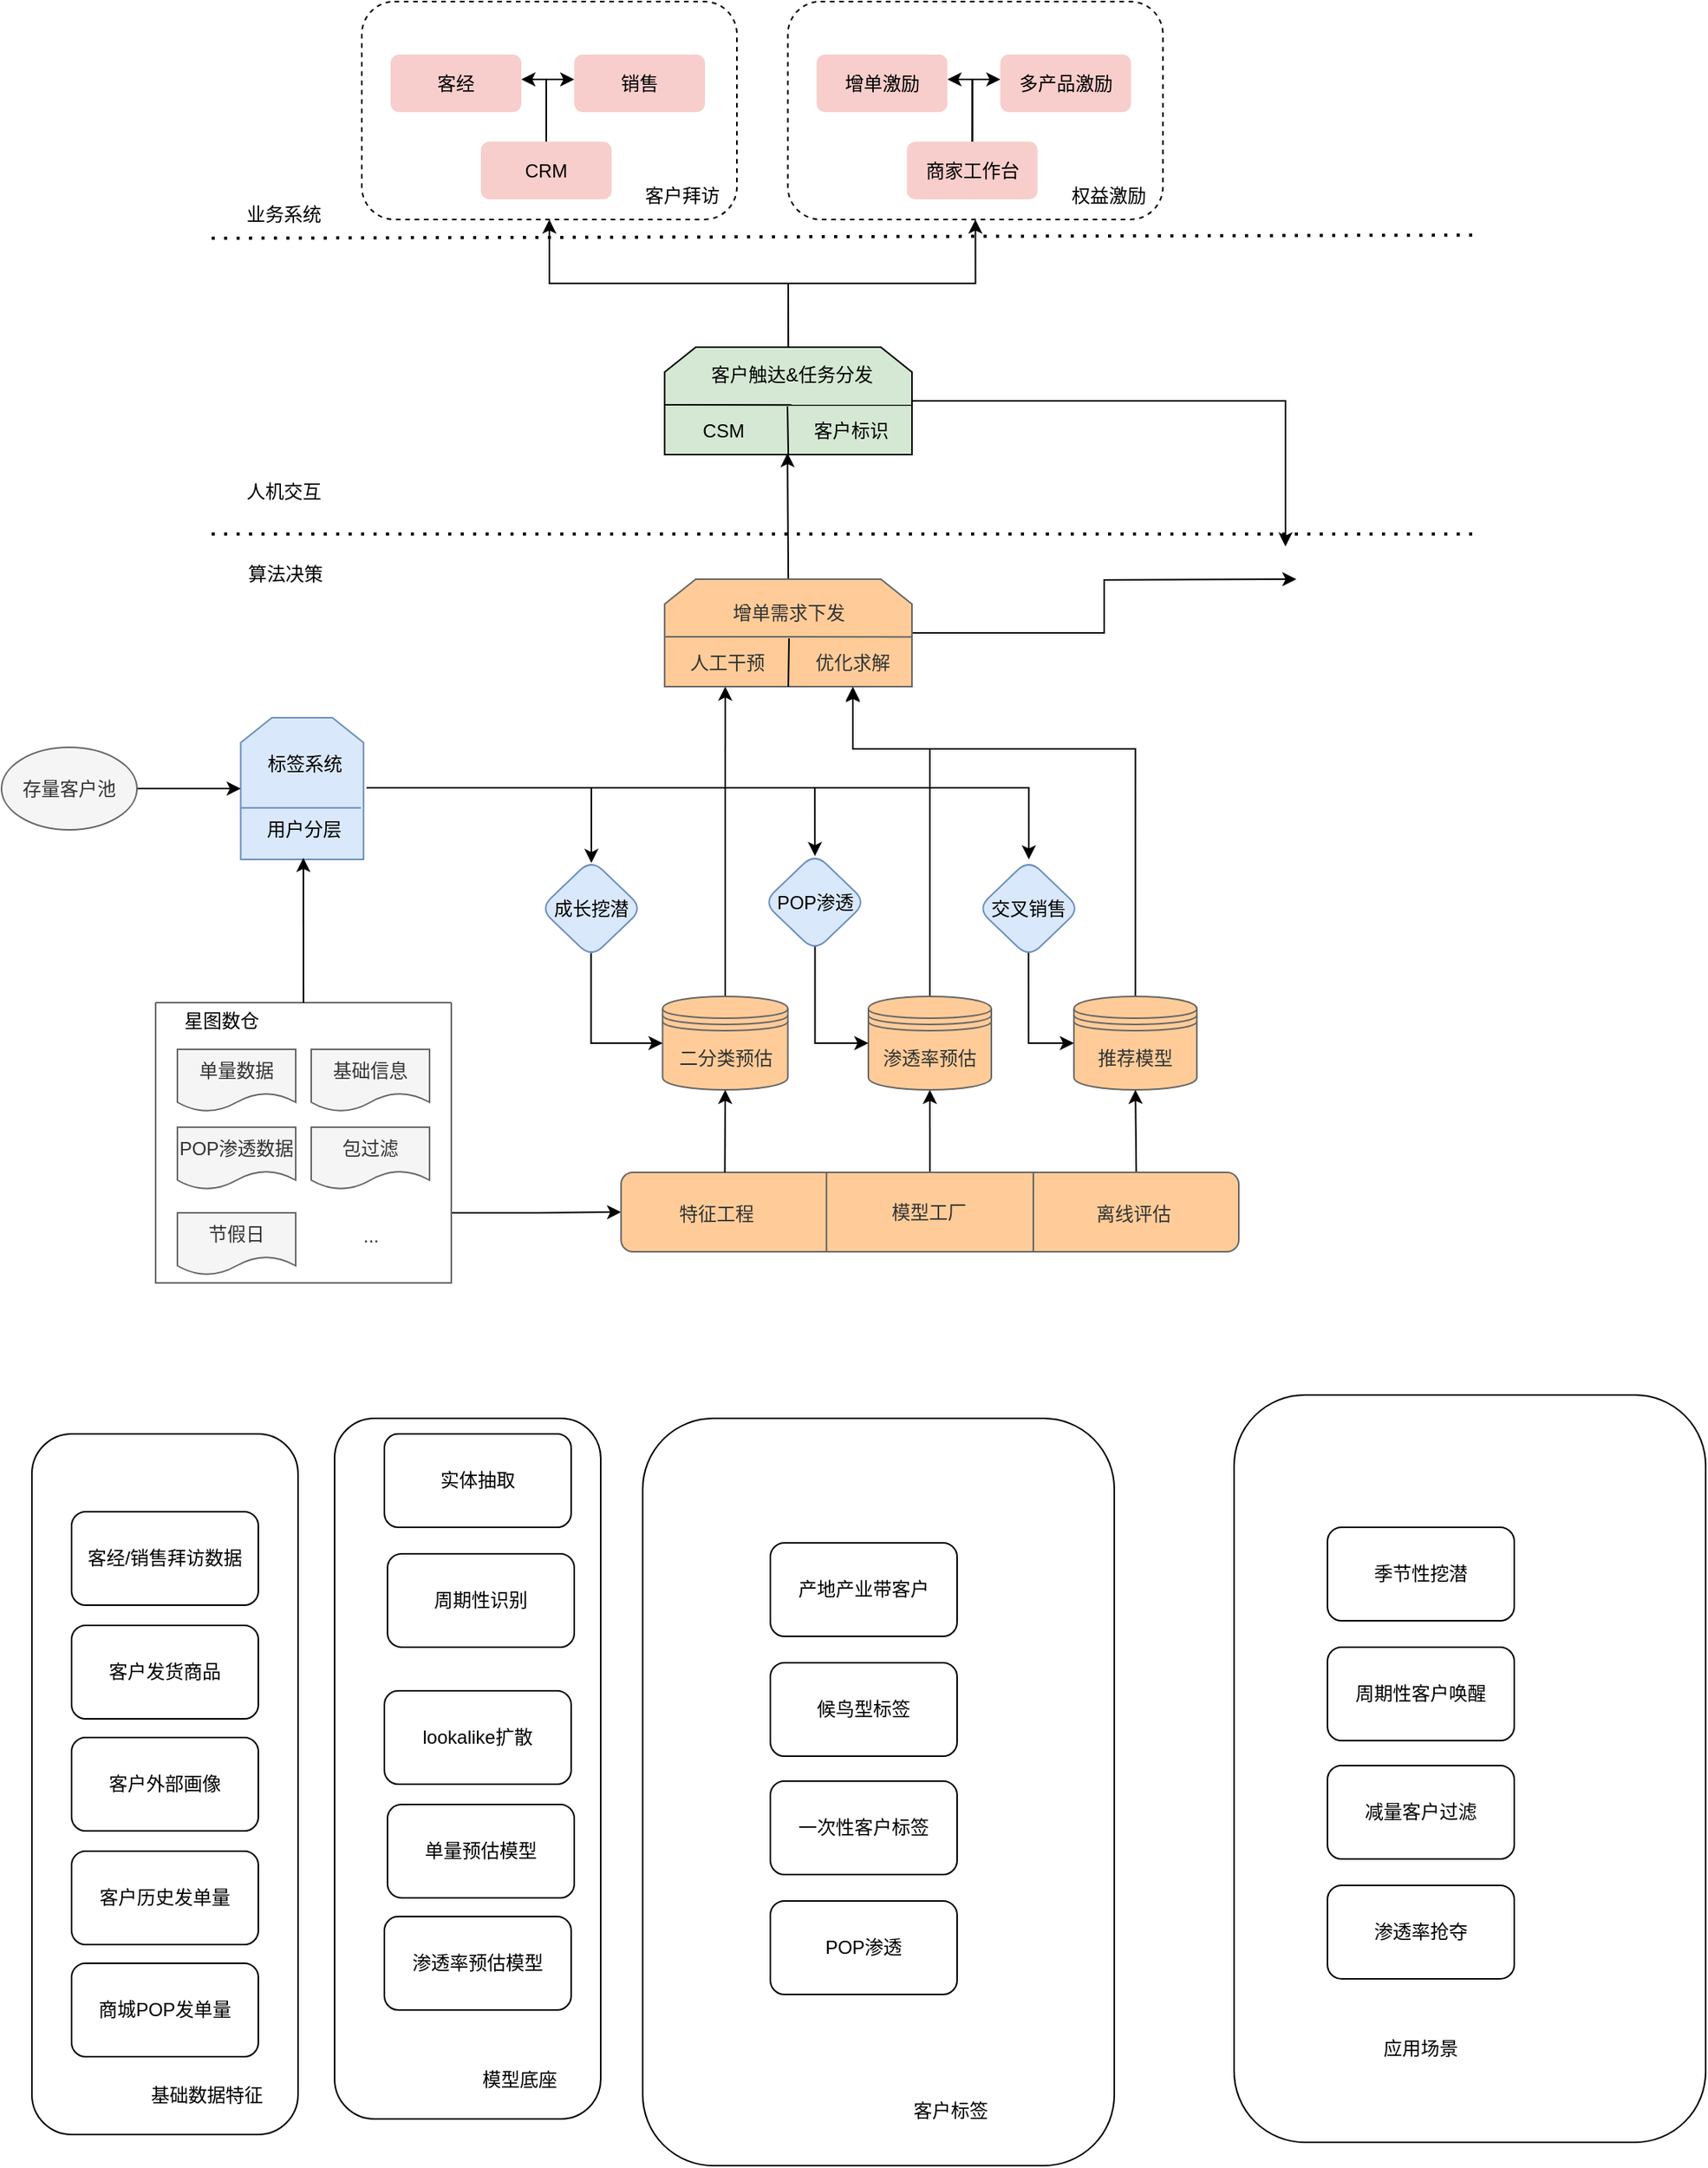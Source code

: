 <mxfile version="22.1.4" type="github">
  <diagram name="第 1 页" id="uQwY6oNXdNT7AZi6L0Dg">
    <mxGraphModel dx="1129" dy="718" grid="1" gridSize="10" guides="1" tooltips="1" connect="1" arrows="1" fold="1" page="1" pageScale="1" pageWidth="827" pageHeight="1169" math="0" shadow="0">
      <root>
        <mxCell id="0" />
        <mxCell id="1" parent="0" />
        <mxCell id="77OXvnUJzhluBKb-onQ--110" value="" style="rounded=1;whiteSpace=wrap;html=1;fillColor=none;" vertex="1" parent="1">
          <mxGeometry x="249" y="1730" width="171" height="450" as="geometry" />
        </mxCell>
        <mxCell id="77OXvnUJzhluBKb-onQ--2" value="" style="rounded=1;whiteSpace=wrap;html=1;strokeColor=default;fillColor=none;dashed=1;" vertex="1" parent="1">
          <mxGeometry x="266.5" y="820" width="241" height="140" as="geometry" />
        </mxCell>
        <mxCell id="77OXvnUJzhluBKb-onQ--3" style="edgeStyle=orthogonalEdgeStyle;rounded=0;orthogonalLoop=1;jettySize=auto;html=1;exitX=1;exitY=0.75;exitDx=0;exitDy=0;entryX=0;entryY=0.5;entryDx=0;entryDy=0;strokeWidth=1;" edge="1" parent="1" source="77OXvnUJzhluBKb-onQ--4" target="77OXvnUJzhluBKb-onQ--32">
          <mxGeometry relative="1" as="geometry" />
        </mxCell>
        <mxCell id="77OXvnUJzhluBKb-onQ--4" value="" style="swimlane;startSize=0;rounded=1;arcSize=38;fillColor=#f5f5f5;fontColor=#333333;strokeColor=#666666;" vertex="1" parent="1">
          <mxGeometry x="134" y="1463" width="190" height="180" as="geometry">
            <mxRectangle x="60" y="825" width="50" height="40" as="alternateBounds" />
          </mxGeometry>
        </mxCell>
        <mxCell id="77OXvnUJzhluBKb-onQ--5" value="单量数据" style="shape=document;whiteSpace=wrap;html=1;boundedLbl=1;rounded=1;fillColor=#f5f5f5;fontColor=#333333;strokeColor=#666666;" vertex="1" parent="77OXvnUJzhluBKb-onQ--4">
          <mxGeometry x="14" y="30" width="76" height="40" as="geometry" />
        </mxCell>
        <mxCell id="77OXvnUJzhluBKb-onQ--6" value="基础信息" style="shape=document;whiteSpace=wrap;html=1;boundedLbl=1;rounded=1;fillColor=#f5f5f5;fontColor=#333333;strokeColor=#666666;" vertex="1" parent="77OXvnUJzhluBKb-onQ--4">
          <mxGeometry x="100" y="30" width="76" height="40" as="geometry" />
        </mxCell>
        <mxCell id="77OXvnUJzhluBKb-onQ--7" value="POP渗透数据" style="shape=document;whiteSpace=wrap;html=1;boundedLbl=1;rounded=1;fillColor=#f5f5f5;fontColor=#333333;strokeColor=#666666;" vertex="1" parent="77OXvnUJzhluBKb-onQ--4">
          <mxGeometry x="14" y="80" width="76" height="40" as="geometry" />
        </mxCell>
        <mxCell id="77OXvnUJzhluBKb-onQ--8" value="包过滤" style="shape=document;whiteSpace=wrap;html=1;boundedLbl=1;rounded=1;fillColor=#f5f5f5;fontColor=#333333;strokeColor=#666666;" vertex="1" parent="77OXvnUJzhluBKb-onQ--4">
          <mxGeometry x="100" y="80" width="76" height="40" as="geometry" />
        </mxCell>
        <mxCell id="77OXvnUJzhluBKb-onQ--9" value="节假日" style="shape=document;whiteSpace=wrap;html=1;boundedLbl=1;rounded=1;fillColor=#f5f5f5;fontColor=#333333;strokeColor=#666666;" vertex="1" parent="77OXvnUJzhluBKb-onQ--4">
          <mxGeometry x="14" y="135" width="76" height="40" as="geometry" />
        </mxCell>
        <mxCell id="77OXvnUJzhluBKb-onQ--10" value="..." style="text;html=1;align=center;verticalAlign=middle;resizable=0;points=[];autosize=1;strokeColor=none;fillColor=none;fontColor=#333333;" vertex="1" parent="77OXvnUJzhluBKb-onQ--4">
          <mxGeometry x="123" y="135" width="30" height="30" as="geometry" />
        </mxCell>
        <mxCell id="77OXvnUJzhluBKb-onQ--12" style="edgeStyle=orthogonalEdgeStyle;rounded=0;orthogonalLoop=1;jettySize=auto;html=1;exitX=0.5;exitY=0;exitDx=0;exitDy=0;entryX=0.492;entryY=1;entryDx=0;entryDy=0;entryPerimeter=0;" edge="1" parent="1" source="77OXvnUJzhluBKb-onQ--13" target="77OXvnUJzhluBKb-onQ--30">
          <mxGeometry relative="1" as="geometry" />
        </mxCell>
        <mxCell id="77OXvnUJzhluBKb-onQ--13" value="二分类预估" style="shape=datastore;whiteSpace=wrap;html=1;rounded=1;glass=0;sketch=0;strokeWidth=1;fillColor=#FFCC99;fontColor=#333333;strokeColor=#666666;" vertex="1" parent="1">
          <mxGeometry x="459.75" y="1459" width="80.5" height="60" as="geometry" />
        </mxCell>
        <mxCell id="77OXvnUJzhluBKb-onQ--14" value="&lt;font&gt;客经&lt;/font&gt;" style="rounded=1;whiteSpace=wrap;html=1;glass=0;sketch=0;strokeWidth=1;fillColor=#f8cecc;strokeColor=none;fontColor=#000000;" vertex="1" parent="1">
          <mxGeometry x="285" y="854" width="84" height="37" as="geometry" />
        </mxCell>
        <mxCell id="77OXvnUJzhluBKb-onQ--15" value="" style="shape=loopLimit;whiteSpace=wrap;html=1;rounded=0;sketch=0;size=20;fillColor=#dae8fc;strokeColor=#6c8ebf;" vertex="1" parent="1">
          <mxGeometry x="188.69" y="1280" width="78.92" height="91" as="geometry" />
        </mxCell>
        <mxCell id="77OXvnUJzhluBKb-onQ--16" style="edgeStyle=orthogonalEdgeStyle;rounded=0;orthogonalLoop=1;jettySize=auto;html=1;exitX=1;exitY=1;exitDx=0;exitDy=0;entryX=0.5;entryY=0;entryDx=0;entryDy=0;" edge="1" parent="1" source="77OXvnUJzhluBKb-onQ--19" target="77OXvnUJzhluBKb-onQ--54">
          <mxGeometry relative="1" as="geometry">
            <Array as="points">
              <mxPoint x="695" y="1325" />
            </Array>
          </mxGeometry>
        </mxCell>
        <mxCell id="77OXvnUJzhluBKb-onQ--17" style="edgeStyle=orthogonalEdgeStyle;rounded=0;orthogonalLoop=1;jettySize=auto;html=1;exitX=1;exitY=1;exitDx=0;exitDy=0;entryX=0.5;entryY=0.036;entryDx=0;entryDy=0;entryPerimeter=0;" edge="1" parent="1" source="77OXvnUJzhluBKb-onQ--19" target="77OXvnUJzhluBKb-onQ--52">
          <mxGeometry relative="1" as="geometry">
            <Array as="points">
              <mxPoint x="414" y="1325" />
            </Array>
          </mxGeometry>
        </mxCell>
        <mxCell id="77OXvnUJzhluBKb-onQ--18" style="edgeStyle=orthogonalEdgeStyle;rounded=0;orthogonalLoop=1;jettySize=auto;html=1;exitX=1;exitY=1;exitDx=0;exitDy=0;entryX=0.501;entryY=0.029;entryDx=0;entryDy=0;entryPerimeter=0;" edge="1" parent="1" source="77OXvnUJzhluBKb-onQ--19" target="77OXvnUJzhluBKb-onQ--50">
          <mxGeometry relative="1" as="geometry">
            <Array as="points">
              <mxPoint x="558" y="1325" />
            </Array>
          </mxGeometry>
        </mxCell>
        <mxCell id="77OXvnUJzhluBKb-onQ--19" value="标签系统" style="text;html=1;strokeColor=none;fillColor=none;align=center;verticalAlign=middle;whiteSpace=wrap;rounded=0;sketch=0;" vertex="1" parent="1">
          <mxGeometry x="189.61" y="1295" width="80" height="30" as="geometry" />
        </mxCell>
        <mxCell id="77OXvnUJzhluBKb-onQ--20" value="" style="endArrow=none;html=1;rounded=0;exitX=-0.01;exitY=0.572;exitDx=0;exitDy=0;exitPerimeter=0;fillColor=#dae8fc;strokeColor=#6c8ebf;" edge="1" parent="1">
          <mxGeometry width="50" height="50" relative="1" as="geometry">
            <mxPoint x="188.4" y="1337.9" as="sourcePoint" />
            <mxPoint x="265.9" y="1337.9" as="targetPoint" />
          </mxGeometry>
        </mxCell>
        <mxCell id="77OXvnUJzhluBKb-onQ--21" value="用户分层" style="text;html=1;align=center;verticalAlign=middle;resizable=0;points=[];autosize=1;strokeColor=none;fillColor=none;" vertex="1" parent="1">
          <mxGeometry x="194.11" y="1337" width="70" height="30" as="geometry" />
        </mxCell>
        <mxCell id="77OXvnUJzhluBKb-onQ--22" value="" style="endArrow=classic;html=1;rounded=0;strokeWidth=1;exitX=0.5;exitY=0;exitDx=0;exitDy=0;" edge="1" parent="1" source="77OXvnUJzhluBKb-onQ--4">
          <mxGeometry width="50" height="50" relative="1" as="geometry">
            <mxPoint x="325.92" y="1292" as="sourcePoint" />
            <mxPoint x="228.92" y="1370" as="targetPoint" />
          </mxGeometry>
        </mxCell>
        <mxCell id="77OXvnUJzhluBKb-onQ--23" value="" style="endArrow=none;dashed=1;html=1;dashPattern=1 3;strokeWidth=2;rounded=0;" edge="1" parent="1">
          <mxGeometry width="50" height="50" relative="1" as="geometry">
            <mxPoint x="170" y="1162" as="sourcePoint" />
            <mxPoint x="980" y="1162" as="targetPoint" />
          </mxGeometry>
        </mxCell>
        <mxCell id="77OXvnUJzhluBKb-onQ--24" style="edgeStyle=orthogonalEdgeStyle;rounded=0;orthogonalLoop=1;jettySize=auto;html=1;exitX=0.5;exitY=0;exitDx=0;exitDy=0;" edge="1" parent="1" source="77OXvnUJzhluBKb-onQ--26">
          <mxGeometry relative="1" as="geometry">
            <mxPoint x="540" y="1110" as="targetPoint" />
          </mxGeometry>
        </mxCell>
        <mxCell id="77OXvnUJzhluBKb-onQ--25" style="edgeStyle=orthogonalEdgeStyle;rounded=0;orthogonalLoop=1;jettySize=auto;html=1;exitX=1;exitY=0.5;exitDx=0;exitDy=0;entryX=0;entryY=0.5;entryDx=0;entryDy=0;strokeColor=#000000;fontColor=#000000;" edge="1" parent="1" source="77OXvnUJzhluBKb-onQ--26">
          <mxGeometry relative="1" as="geometry">
            <mxPoint x="867" y="1191.02" as="targetPoint" />
          </mxGeometry>
        </mxCell>
        <mxCell id="77OXvnUJzhluBKb-onQ--26" value="" style="shape=loopLimit;whiteSpace=wrap;html=1;rounded=0;sketch=0;size=20;container=0;fillColor=#FFCC99;fontColor=#333333;strokeColor=#666666;" vertex="1" parent="1">
          <mxGeometry x="461.08" y="1191" width="158.92" height="69" as="geometry" />
        </mxCell>
        <mxCell id="77OXvnUJzhluBKb-onQ--27" value="" style="endArrow=none;html=1;rounded=0;entryX=0.999;entryY=0.538;entryDx=0;entryDy=0;exitX=0.003;exitY=0.536;exitDx=0;exitDy=0;exitPerimeter=0;entryPerimeter=0;fillColor=#f5f5f5;strokeColor=#666666;" edge="1" parent="1" source="77OXvnUJzhluBKb-onQ--26" target="77OXvnUJzhluBKb-onQ--26">
          <mxGeometry width="50" height="50" relative="1" as="geometry">
            <mxPoint x="461.08" y="1230.087" as="sourcePoint" />
            <mxPoint x="581.92" y="1229.221" as="targetPoint" />
          </mxGeometry>
        </mxCell>
        <mxCell id="77OXvnUJzhluBKb-onQ--28" value="优化求解" style="text;html=1;strokeColor=none;fillColor=none;align=center;verticalAlign=middle;whiteSpace=wrap;rounded=0;sketch=0;container=0;fontColor=#333333;" vertex="1" parent="1">
          <mxGeometry x="552.0" y="1229.997" width="60.0" height="30.923" as="geometry" />
        </mxCell>
        <mxCell id="77OXvnUJzhluBKb-onQ--29" value="增单需求下发" style="text;html=1;strokeColor=none;fillColor=none;align=center;verticalAlign=middle;whiteSpace=wrap;rounded=0;sketch=0;container=0;fontColor=#333333;" vertex="1" parent="1">
          <mxGeometry x="486" y="1198.04" width="110" height="30.92" as="geometry" />
        </mxCell>
        <mxCell id="77OXvnUJzhluBKb-onQ--30" value="人工干预" style="text;html=1;align=center;verticalAlign=middle;resizable=0;points=[];autosize=1;strokeColor=none;fillColor=none;container=0;fontColor=#333333;" vertex="1" parent="1">
          <mxGeometry x="465.58" y="1229.997" width="70" height="30" as="geometry" />
        </mxCell>
        <mxCell id="77OXvnUJzhluBKb-onQ--31" style="edgeStyle=orthogonalEdgeStyle;rounded=0;orthogonalLoop=1;jettySize=auto;html=1;exitX=0.5;exitY=0;exitDx=0;exitDy=0;entryX=0.5;entryY=1;entryDx=0;entryDy=0;" edge="1" parent="1" source="77OXvnUJzhluBKb-onQ--32" target="77OXvnUJzhluBKb-onQ--48">
          <mxGeometry relative="1" as="geometry" />
        </mxCell>
        <mxCell id="77OXvnUJzhluBKb-onQ--32" value="模型工厂" style="shape=process;whiteSpace=wrap;html=1;backgroundOutline=1;rounded=1;glass=0;sketch=0;strokeWidth=1;size=0.333;fillColor=#FFCC99;fontColor=#333333;strokeColor=#666666;" vertex="1" parent="1">
          <mxGeometry x="433.08" y="1572" width="396.92" height="51" as="geometry" />
        </mxCell>
        <mxCell id="77OXvnUJzhluBKb-onQ--33" value="特征工程" style="text;html=1;align=center;verticalAlign=middle;resizable=0;points=[];autosize=1;strokeColor=none;fillColor=none;fontColor=#333333;" vertex="1" parent="1">
          <mxGeometry x="459" y="1584" width="70" height="30" as="geometry" />
        </mxCell>
        <mxCell id="77OXvnUJzhluBKb-onQ--34" value="离线评估" style="text;html=1;align=center;verticalAlign=middle;resizable=0;points=[];autosize=1;strokeColor=none;fillColor=none;fontColor=#333333;" vertex="1" parent="1">
          <mxGeometry x="727.08" y="1584" width="70" height="30" as="geometry" />
        </mxCell>
        <mxCell id="77OXvnUJzhluBKb-onQ--35" value="算法决策" style="text;html=1;align=center;verticalAlign=middle;resizable=0;points=[];autosize=1;strokeColor=none;fillColor=none;" vertex="1" parent="1">
          <mxGeometry x="182" y="1172.5" width="70" height="30" as="geometry" />
        </mxCell>
        <mxCell id="77OXvnUJzhluBKb-onQ--36" value="人机交互" style="text;html=1;align=center;verticalAlign=middle;resizable=0;points=[];autosize=1;strokeColor=none;fillColor=none;" vertex="1" parent="1">
          <mxGeometry x="181" y="1120" width="70" height="30" as="geometry" />
        </mxCell>
        <mxCell id="77OXvnUJzhluBKb-onQ--37" value="星图数仓" style="text;html=1;align=center;verticalAlign=middle;resizable=0;points=[];autosize=1;strokeColor=none;fillColor=none;" vertex="1" parent="1">
          <mxGeometry x="141" y="1460" width="70" height="30" as="geometry" />
        </mxCell>
        <mxCell id="77OXvnUJzhluBKb-onQ--38" value="" style="endArrow=none;dashed=1;html=1;dashPattern=1 3;strokeWidth=2;rounded=0;" edge="1" parent="1">
          <mxGeometry width="50" height="50" relative="1" as="geometry">
            <mxPoint x="170" y="972" as="sourcePoint" />
            <mxPoint x="980" y="970" as="targetPoint" />
          </mxGeometry>
        </mxCell>
        <mxCell id="77OXvnUJzhluBKb-onQ--39" value="业务系统" style="text;html=1;align=center;verticalAlign=middle;resizable=0;points=[];autosize=1;strokeColor=none;fillColor=none;" vertex="1" parent="1">
          <mxGeometry x="181" y="942" width="70" height="30" as="geometry" />
        </mxCell>
        <mxCell id="77OXvnUJzhluBKb-onQ--40" style="edgeStyle=orthogonalEdgeStyle;rounded=0;orthogonalLoop=1;jettySize=auto;html=1;strokeColor=#000000;fontColor=#000000;" edge="1" parent="1" source="77OXvnUJzhluBKb-onQ--42">
          <mxGeometry relative="1" as="geometry">
            <mxPoint x="369" y="870" as="targetPoint" />
            <Array as="points">
              <mxPoint x="385" y="870" />
              <mxPoint x="369" y="870" />
            </Array>
          </mxGeometry>
        </mxCell>
        <mxCell id="77OXvnUJzhluBKb-onQ--41" style="edgeStyle=orthogonalEdgeStyle;rounded=0;orthogonalLoop=1;jettySize=auto;html=1;exitX=0.5;exitY=0;exitDx=0;exitDy=0;entryX=0;entryY=0.415;entryDx=0;entryDy=0;strokeColor=#000000;fontColor=#000000;entryPerimeter=0;" edge="1" parent="1" source="77OXvnUJzhluBKb-onQ--42" target="77OXvnUJzhluBKb-onQ--66">
          <mxGeometry relative="1" as="geometry">
            <Array as="points">
              <mxPoint x="385" y="870" />
              <mxPoint x="403" y="870" />
            </Array>
          </mxGeometry>
        </mxCell>
        <mxCell id="77OXvnUJzhluBKb-onQ--42" value="CRM" style="rounded=1;whiteSpace=wrap;html=1;glass=0;sketch=0;strokeWidth=1;fillColor=#f8cecc;strokeColor=none;" vertex="1" parent="1">
          <mxGeometry x="343" y="910" width="84" height="37" as="geometry" />
        </mxCell>
        <mxCell id="77OXvnUJzhluBKb-onQ--43" style="edgeStyle=orthogonalEdgeStyle;rounded=0;orthogonalLoop=1;jettySize=auto;html=1;exitX=1;exitY=0.5;exitDx=0;exitDy=0;entryX=0;entryY=0.5;entryDx=0;entryDy=0;" edge="1" parent="1" source="77OXvnUJzhluBKb-onQ--44" target="77OXvnUJzhluBKb-onQ--15">
          <mxGeometry relative="1" as="geometry" />
        </mxCell>
        <mxCell id="77OXvnUJzhluBKb-onQ--44" value="存量客户池" style="ellipse;whiteSpace=wrap;html=1;fillColor=#f5f5f5;fontColor=#333333;strokeColor=#666666;" vertex="1" parent="1">
          <mxGeometry x="35" y="1299" width="87" height="53" as="geometry" />
        </mxCell>
        <mxCell id="77OXvnUJzhluBKb-onQ--45" style="edgeStyle=orthogonalEdgeStyle;rounded=0;orthogonalLoop=1;jettySize=auto;html=1;exitX=0.5;exitY=0;exitDx=0;exitDy=0;entryX=0.5;entryY=1;entryDx=0;entryDy=0;" edge="1" parent="1" source="77OXvnUJzhluBKb-onQ--46" target="77OXvnUJzhluBKb-onQ--28">
          <mxGeometry relative="1" as="geometry">
            <Array as="points">
              <mxPoint x="764" y="1300" />
              <mxPoint x="582" y="1300" />
            </Array>
          </mxGeometry>
        </mxCell>
        <mxCell id="77OXvnUJzhluBKb-onQ--46" value="推荐模型" style="shape=datastore;whiteSpace=wrap;html=1;rounded=1;glass=0;sketch=0;strokeWidth=1;fillColor=#FFCC99;fontColor=#333333;strokeColor=#666666;" vertex="1" parent="1">
          <mxGeometry x="724.08" y="1459" width="79" height="60" as="geometry" />
        </mxCell>
        <mxCell id="77OXvnUJzhluBKb-onQ--47" style="edgeStyle=orthogonalEdgeStyle;rounded=0;orthogonalLoop=1;jettySize=auto;html=1;exitX=0.5;exitY=0;exitDx=0;exitDy=0;" edge="1" parent="1" source="77OXvnUJzhluBKb-onQ--48">
          <mxGeometry relative="1" as="geometry">
            <mxPoint x="582" y="1260" as="targetPoint" />
            <Array as="points">
              <mxPoint x="631" y="1300" />
              <mxPoint x="582" y="1300" />
            </Array>
          </mxGeometry>
        </mxCell>
        <mxCell id="77OXvnUJzhluBKb-onQ--48" value="渗透率预估" style="shape=datastore;whiteSpace=wrap;html=1;rounded=1;glass=0;sketch=0;strokeWidth=1;fillColor=#FFCC99;fontColor=#333333;strokeColor=#666666;" vertex="1" parent="1">
          <mxGeometry x="592" y="1459" width="79" height="60" as="geometry" />
        </mxCell>
        <mxCell id="77OXvnUJzhluBKb-onQ--49" style="edgeStyle=orthogonalEdgeStyle;rounded=0;orthogonalLoop=1;jettySize=auto;html=1;exitX=0.502;exitY=0.951;exitDx=0;exitDy=0;entryX=0;entryY=0.5;entryDx=0;entryDy=0;exitPerimeter=0;" edge="1" parent="1" source="77OXvnUJzhluBKb-onQ--50" target="77OXvnUJzhluBKb-onQ--48">
          <mxGeometry relative="1" as="geometry">
            <Array as="points">
              <mxPoint x="558" y="1489" />
            </Array>
          </mxGeometry>
        </mxCell>
        <mxCell id="77OXvnUJzhluBKb-onQ--50" value="POP渗透" style="rhombus;whiteSpace=wrap;html=1;rounded=1;fillColor=#dae8fc;strokeColor=#6c8ebf;" vertex="1" parent="1">
          <mxGeometry x="524.58" y="1367" width="66" height="63" as="geometry" />
        </mxCell>
        <mxCell id="77OXvnUJzhluBKb-onQ--51" style="edgeStyle=orthogonalEdgeStyle;rounded=0;orthogonalLoop=1;jettySize=auto;html=1;exitX=0.497;exitY=0.954;exitDx=0;exitDy=0;entryX=0;entryY=0.5;entryDx=0;entryDy=0;exitPerimeter=0;" edge="1" parent="1" source="77OXvnUJzhluBKb-onQ--52" target="77OXvnUJzhluBKb-onQ--13">
          <mxGeometry relative="1" as="geometry">
            <Array as="points">
              <mxPoint x="414" y="1489" />
            </Array>
          </mxGeometry>
        </mxCell>
        <mxCell id="77OXvnUJzhluBKb-onQ--52" value="成长挖潜" style="rhombus;whiteSpace=wrap;html=1;rounded=1;fillColor=#dae8fc;strokeColor=#6c8ebf;" vertex="1" parent="1">
          <mxGeometry x="381" y="1371" width="66" height="63" as="geometry" />
        </mxCell>
        <mxCell id="77OXvnUJzhluBKb-onQ--53" style="edgeStyle=orthogonalEdgeStyle;rounded=0;orthogonalLoop=1;jettySize=auto;html=1;exitX=0.497;exitY=0.946;exitDx=0;exitDy=0;entryX=0;entryY=0.5;entryDx=0;entryDy=0;exitPerimeter=0;" edge="1" parent="1" source="77OXvnUJzhluBKb-onQ--54" target="77OXvnUJzhluBKb-onQ--46">
          <mxGeometry relative="1" as="geometry" />
        </mxCell>
        <mxCell id="77OXvnUJzhluBKb-onQ--54" value="交叉销售" style="rhombus;whiteSpace=wrap;html=1;rounded=1;fillColor=#dae8fc;strokeColor=#6c8ebf;" vertex="1" parent="1">
          <mxGeometry x="662.08" y="1371" width="66" height="63" as="geometry" />
        </mxCell>
        <mxCell id="77OXvnUJzhluBKb-onQ--55" value="" style="endArrow=classic;html=1;rounded=0;entryX=0.5;entryY=1;entryDx=0;entryDy=0;exitX=0.168;exitY=-0.001;exitDx=0;exitDy=0;exitPerimeter=0;" edge="1" parent="1" source="77OXvnUJzhluBKb-onQ--32" target="77OXvnUJzhluBKb-onQ--13">
          <mxGeometry width="50" height="50" relative="1" as="geometry">
            <mxPoint x="480" y="1570" as="sourcePoint" />
            <mxPoint x="530" y="1520" as="targetPoint" />
          </mxGeometry>
        </mxCell>
        <mxCell id="77OXvnUJzhluBKb-onQ--56" value="" style="endArrow=classic;html=1;rounded=0;entryX=0.5;entryY=1;entryDx=0;entryDy=0;exitX=0.834;exitY=-0.01;exitDx=0;exitDy=0;exitPerimeter=0;" edge="1" parent="1" source="77OXvnUJzhluBKb-onQ--32" target="77OXvnUJzhluBKb-onQ--46">
          <mxGeometry width="50" height="50" relative="1" as="geometry">
            <mxPoint x="740" y="1570" as="sourcePoint" />
            <mxPoint x="790" y="1520" as="targetPoint" />
          </mxGeometry>
        </mxCell>
        <mxCell id="77OXvnUJzhluBKb-onQ--57" value="" style="endArrow=none;html=1;rounded=0;exitX=0.5;exitY=1;exitDx=0;exitDy=0;entryX=0.5;entryY=1;entryDx=0;entryDy=0;" edge="1" parent="1" source="77OXvnUJzhluBKb-onQ--26" target="77OXvnUJzhluBKb-onQ--29">
          <mxGeometry width="50" height="50" relative="1" as="geometry">
            <mxPoint x="530" y="1280" as="sourcePoint" />
            <mxPoint x="540" y="1230" as="targetPoint" />
          </mxGeometry>
        </mxCell>
        <mxCell id="77OXvnUJzhluBKb-onQ--58" style="edgeStyle=orthogonalEdgeStyle;rounded=0;orthogonalLoop=1;jettySize=auto;html=1;exitX=0.5;exitY=0;exitDx=0;exitDy=0;entryX=0.5;entryY=1;entryDx=0;entryDy=0;strokeColor=#000000;fontColor=#000000;" edge="1" parent="1" source="77OXvnUJzhluBKb-onQ--60" target="77OXvnUJzhluBKb-onQ--70">
          <mxGeometry relative="1" as="geometry" />
        </mxCell>
        <mxCell id="77OXvnUJzhluBKb-onQ--59" style="edgeStyle=orthogonalEdgeStyle;rounded=0;orthogonalLoop=1;jettySize=auto;html=1;exitX=1;exitY=0.5;exitDx=0;exitDy=0;strokeColor=#000000;fontColor=#000000;" edge="1" parent="1" source="77OXvnUJzhluBKb-onQ--60">
          <mxGeometry relative="1" as="geometry">
            <mxPoint x="860" y="1170" as="targetPoint" />
            <Array as="points">
              <mxPoint x="860" y="1077" />
            </Array>
          </mxGeometry>
        </mxCell>
        <mxCell id="77OXvnUJzhluBKb-onQ--60" value="" style="shape=loopLimit;whiteSpace=wrap;html=1;rounded=0;sketch=0;size=20;container=0;fillColor=#d5e8d4;strokeColor=#000000;" vertex="1" parent="1">
          <mxGeometry x="461.08" y="1042.04" width="158.92" height="69" as="geometry" />
        </mxCell>
        <mxCell id="77OXvnUJzhluBKb-onQ--61" value="" style="endArrow=none;html=1;rounded=0;entryX=0.999;entryY=0.538;entryDx=0;entryDy=0;exitX=0.003;exitY=0.536;exitDx=0;exitDy=0;exitPerimeter=0;entryPerimeter=0;fillColor=#d5e8d4;strokeColor=#000000;" edge="1" parent="1" source="77OXvnUJzhluBKb-onQ--60" target="77OXvnUJzhluBKb-onQ--60">
          <mxGeometry width="50" height="50" relative="1" as="geometry">
            <mxPoint x="461.08" y="1081.127" as="sourcePoint" />
            <mxPoint x="581.92" y="1080.261" as="targetPoint" />
          </mxGeometry>
        </mxCell>
        <mxCell id="77OXvnUJzhluBKb-onQ--62" value="客户标识" style="text;html=1;strokeColor=none;fillColor=#d5e8d4;align=center;verticalAlign=middle;whiteSpace=wrap;rounded=0;sketch=0;container=0;" vertex="1" parent="1">
          <mxGeometry x="551" y="1086" width="60" height="20" as="geometry" />
        </mxCell>
        <mxCell id="77OXvnUJzhluBKb-onQ--63" style="edgeStyle=orthogonalEdgeStyle;rounded=0;orthogonalLoop=1;jettySize=auto;html=1;entryX=0.5;entryY=1;entryDx=0;entryDy=0;strokeColor=#000000;fontColor=#000000;exitX=0.5;exitY=0;exitDx=0;exitDy=0;" edge="1" parent="1" source="77OXvnUJzhluBKb-onQ--60" target="77OXvnUJzhluBKb-onQ--2">
          <mxGeometry relative="1" as="geometry">
            <mxPoint x="543" y="1040" as="sourcePoint" />
          </mxGeometry>
        </mxCell>
        <mxCell id="77OXvnUJzhluBKb-onQ--64" value="客户触达&amp;amp;任务分发" style="text;html=1;strokeColor=none;fillColor=#d5e8d4;align=center;verticalAlign=middle;whiteSpace=wrap;rounded=0;sketch=0;container=0;" vertex="1" parent="1">
          <mxGeometry x="486" y="1049.08" width="114" height="20.92" as="geometry" />
        </mxCell>
        <mxCell id="77OXvnUJzhluBKb-onQ--65" value="" style="endArrow=none;html=1;rounded=0;exitX=0.5;exitY=1;exitDx=0;exitDy=0;fillColor=#d5e8d4;strokeColor=#000000;" edge="1" parent="1" source="77OXvnUJzhluBKb-onQ--60">
          <mxGeometry width="50" height="50" relative="1" as="geometry">
            <mxPoint x="530" y="1131.04" as="sourcePoint" />
            <mxPoint x="540" y="1080" as="targetPoint" />
          </mxGeometry>
        </mxCell>
        <mxCell id="77OXvnUJzhluBKb-onQ--66" value="销售" style="rounded=1;whiteSpace=wrap;html=1;glass=0;sketch=0;strokeWidth=1;fillColor=#f8cecc;strokeColor=none;" vertex="1" parent="1">
          <mxGeometry x="403" y="854" width="84" height="37" as="geometry" />
        </mxCell>
        <mxCell id="77OXvnUJzhluBKb-onQ--67" value="CSM" style="text;html=1;strokeColor=none;fillColor=#d5e8d4;align=center;verticalAlign=middle;whiteSpace=wrap;rounded=0;sketch=0;container=0;" vertex="1" parent="1">
          <mxGeometry x="469" y="1086" width="60" height="20" as="geometry" />
        </mxCell>
        <mxCell id="77OXvnUJzhluBKb-onQ--68" value="客户拜访" style="text;html=1;align=center;verticalAlign=middle;resizable=0;points=[];autosize=1;strokeColor=none;fillColor=none;fontColor=#000000;" vertex="1" parent="1">
          <mxGeometry x="437" y="930" width="70" height="30" as="geometry" />
        </mxCell>
        <mxCell id="77OXvnUJzhluBKb-onQ--70" value="" style="rounded=1;whiteSpace=wrap;html=1;strokeColor=default;fillColor=none;dashed=1;" vertex="1" parent="1">
          <mxGeometry x="540.25" y="820" width="241" height="140" as="geometry" />
        </mxCell>
        <mxCell id="77OXvnUJzhluBKb-onQ--71" value="&lt;font&gt;增单激励&lt;/font&gt;" style="rounded=1;whiteSpace=wrap;html=1;glass=0;sketch=0;strokeWidth=1;fillColor=#f8cecc;strokeColor=none;fontColor=#000000;" vertex="1" parent="1">
          <mxGeometry x="558.75" y="854" width="84" height="37" as="geometry" />
        </mxCell>
        <mxCell id="77OXvnUJzhluBKb-onQ--72" style="edgeStyle=orthogonalEdgeStyle;rounded=0;orthogonalLoop=1;jettySize=auto;html=1;strokeColor=#000000;fontColor=#000000;" edge="1" parent="1" source="77OXvnUJzhluBKb-onQ--74">
          <mxGeometry relative="1" as="geometry">
            <mxPoint x="642.75" y="870" as="targetPoint" />
            <Array as="points">
              <mxPoint x="658.75" y="870" />
              <mxPoint x="642.75" y="870" />
            </Array>
          </mxGeometry>
        </mxCell>
        <mxCell id="77OXvnUJzhluBKb-onQ--73" style="edgeStyle=orthogonalEdgeStyle;rounded=0;orthogonalLoop=1;jettySize=auto;html=1;exitX=0.5;exitY=0;exitDx=0;exitDy=0;entryX=0;entryY=0.415;entryDx=0;entryDy=0;strokeColor=#000000;fontColor=#000000;entryPerimeter=0;" edge="1" parent="1" source="77OXvnUJzhluBKb-onQ--74" target="77OXvnUJzhluBKb-onQ--75">
          <mxGeometry relative="1" as="geometry">
            <Array as="points">
              <mxPoint x="658.75" y="870" />
              <mxPoint x="676.75" y="870" />
            </Array>
          </mxGeometry>
        </mxCell>
        <mxCell id="77OXvnUJzhluBKb-onQ--74" value="商家工作台" style="rounded=1;whiteSpace=wrap;html=1;glass=0;sketch=0;strokeWidth=1;fillColor=#f8cecc;strokeColor=none;" vertex="1" parent="1">
          <mxGeometry x="616.75" y="910" width="84" height="37" as="geometry" />
        </mxCell>
        <mxCell id="77OXvnUJzhluBKb-onQ--75" value="多产品激励" style="rounded=1;whiteSpace=wrap;html=1;glass=0;sketch=0;strokeWidth=1;fillColor=#f8cecc;strokeColor=none;" vertex="1" parent="1">
          <mxGeometry x="676.75" y="854" width="84" height="37" as="geometry" />
        </mxCell>
        <mxCell id="77OXvnUJzhluBKb-onQ--76" value="权益激励" style="text;html=1;align=center;verticalAlign=middle;resizable=0;points=[];autosize=1;strokeColor=none;fillColor=none;fontColor=#000000;" vertex="1" parent="1">
          <mxGeometry x="710.75" y="930" width="70" height="30" as="geometry" />
        </mxCell>
        <mxCell id="77OXvnUJzhluBKb-onQ--81" value="产地产业带客户" style="rounded=1;whiteSpace=wrap;html=1;" vertex="1" parent="1">
          <mxGeometry x="529" y="1810" width="120" height="60" as="geometry" />
        </mxCell>
        <mxCell id="77OXvnUJzhluBKb-onQ--82" value="一次性客户标签" style="rounded=1;whiteSpace=wrap;html=1;" vertex="1" parent="1">
          <mxGeometry x="529" y="1963" width="120" height="60" as="geometry" />
        </mxCell>
        <mxCell id="77OXvnUJzhluBKb-onQ--83" value="候鸟型标签" style="rounded=1;whiteSpace=wrap;html=1;" vertex="1" parent="1">
          <mxGeometry x="529" y="1887" width="120" height="60" as="geometry" />
        </mxCell>
        <mxCell id="77OXvnUJzhluBKb-onQ--85" value="POP渗透" style="rounded=1;whiteSpace=wrap;html=1;" vertex="1" parent="1">
          <mxGeometry x="529" y="2040" width="120" height="60" as="geometry" />
        </mxCell>
        <mxCell id="77OXvnUJzhluBKb-onQ--90" value="客经/销售拜访数据" style="rounded=1;whiteSpace=wrap;html=1;" vertex="1" parent="1">
          <mxGeometry x="80" y="1790" width="120" height="60" as="geometry" />
        </mxCell>
        <mxCell id="77OXvnUJzhluBKb-onQ--92" value="商城POP发单量" style="rounded=1;whiteSpace=wrap;html=1;" vertex="1" parent="1">
          <mxGeometry x="80" y="2080" width="120" height="60" as="geometry" />
        </mxCell>
        <mxCell id="77OXvnUJzhluBKb-onQ--93" value="客户发货商品" style="rounded=1;whiteSpace=wrap;html=1;" vertex="1" parent="1">
          <mxGeometry x="80" y="1863" width="120" height="60" as="geometry" />
        </mxCell>
        <mxCell id="77OXvnUJzhluBKb-onQ--94" value="客户外部画像" style="rounded=1;whiteSpace=wrap;html=1;" vertex="1" parent="1">
          <mxGeometry x="80" y="1935" width="120" height="60" as="geometry" />
        </mxCell>
        <mxCell id="77OXvnUJzhluBKb-onQ--95" value="客户历史发单量" style="rounded=1;whiteSpace=wrap;html=1;" vertex="1" parent="1">
          <mxGeometry x="80" y="2008" width="120" height="60" as="geometry" />
        </mxCell>
        <mxCell id="77OXvnUJzhluBKb-onQ--98" value="季节性挖潜" style="rounded=1;whiteSpace=wrap;html=1;" vertex="1" parent="1">
          <mxGeometry x="887.0" y="1800" width="120" height="60" as="geometry" />
        </mxCell>
        <mxCell id="77OXvnUJzhluBKb-onQ--99" value="减量客户过滤" style="rounded=1;whiteSpace=wrap;html=1;" vertex="1" parent="1">
          <mxGeometry x="887.0" y="1953" width="120" height="60" as="geometry" />
        </mxCell>
        <mxCell id="77OXvnUJzhluBKb-onQ--100" value="周期性客户唤醒" style="rounded=1;whiteSpace=wrap;html=1;" vertex="1" parent="1">
          <mxGeometry x="887.0" y="1877" width="120" height="60" as="geometry" />
        </mxCell>
        <mxCell id="77OXvnUJzhluBKb-onQ--101" value="渗透率抢夺" style="rounded=1;whiteSpace=wrap;html=1;" vertex="1" parent="1">
          <mxGeometry x="887.0" y="2030" width="120" height="60" as="geometry" />
        </mxCell>
        <mxCell id="77OXvnUJzhluBKb-onQ--103" value="" style="rounded=1;whiteSpace=wrap;html=1;fillColor=none;" vertex="1" parent="1">
          <mxGeometry x="447" y="1730" width="303" height="480" as="geometry" />
        </mxCell>
        <mxCell id="77OXvnUJzhluBKb-onQ--104" value="实体抽取" style="rounded=1;whiteSpace=wrap;html=1;" vertex="1" parent="1">
          <mxGeometry x="281" y="1740" width="120" height="60" as="geometry" />
        </mxCell>
        <mxCell id="77OXvnUJzhluBKb-onQ--105" value="lookalike扩散" style="rounded=1;whiteSpace=wrap;html=1;" vertex="1" parent="1">
          <mxGeometry x="281" y="1905" width="120" height="60" as="geometry" />
        </mxCell>
        <mxCell id="77OXvnUJzhluBKb-onQ--106" value="单量预估模型" style="rounded=1;whiteSpace=wrap;html=1;" vertex="1" parent="1">
          <mxGeometry x="283" y="1978" width="120" height="60" as="geometry" />
        </mxCell>
        <mxCell id="77OXvnUJzhluBKb-onQ--107" value="客户标签" style="text;html=1;strokeColor=none;fillColor=none;align=center;verticalAlign=middle;whiteSpace=wrap;rounded=0;" vertex="1" parent="1">
          <mxGeometry x="600" y="2160" width="90" height="30" as="geometry" />
        </mxCell>
        <mxCell id="77OXvnUJzhluBKb-onQ--108" value="渗透率预估模型" style="rounded=1;whiteSpace=wrap;html=1;" vertex="1" parent="1">
          <mxGeometry x="281" y="2050" width="120" height="60" as="geometry" />
        </mxCell>
        <mxCell id="77OXvnUJzhluBKb-onQ--111" value="模型底座" style="text;html=1;strokeColor=none;fillColor=none;align=center;verticalAlign=middle;whiteSpace=wrap;rounded=0;" vertex="1" parent="1">
          <mxGeometry x="323" y="2140" width="90" height="30" as="geometry" />
        </mxCell>
        <mxCell id="77OXvnUJzhluBKb-onQ--112" value="" style="rounded=1;whiteSpace=wrap;html=1;fillColor=none;" vertex="1" parent="1">
          <mxGeometry x="54.5" y="1740" width="171" height="450" as="geometry" />
        </mxCell>
        <mxCell id="77OXvnUJzhluBKb-onQ--113" value="基础数据特征" style="text;html=1;strokeColor=none;fillColor=none;align=center;verticalAlign=middle;whiteSpace=wrap;rounded=0;" vertex="1" parent="1">
          <mxGeometry x="122" y="2150" width="90" height="30" as="geometry" />
        </mxCell>
        <mxCell id="77OXvnUJzhluBKb-onQ--114" value="" style="rounded=1;whiteSpace=wrap;html=1;fillColor=none;" vertex="1" parent="1">
          <mxGeometry x="827" y="1715" width="303" height="480" as="geometry" />
        </mxCell>
        <mxCell id="77OXvnUJzhluBKb-onQ--115" value="应用场景" style="text;html=1;strokeColor=none;fillColor=none;align=center;verticalAlign=middle;whiteSpace=wrap;rounded=0;" vertex="1" parent="1">
          <mxGeometry x="902" y="2120" width="90" height="30" as="geometry" />
        </mxCell>
        <mxCell id="77OXvnUJzhluBKb-onQ--117" value="周期性识别" style="rounded=1;whiteSpace=wrap;html=1;" vertex="1" parent="1">
          <mxGeometry x="283" y="1817" width="120" height="60" as="geometry" />
        </mxCell>
      </root>
    </mxGraphModel>
  </diagram>
</mxfile>
